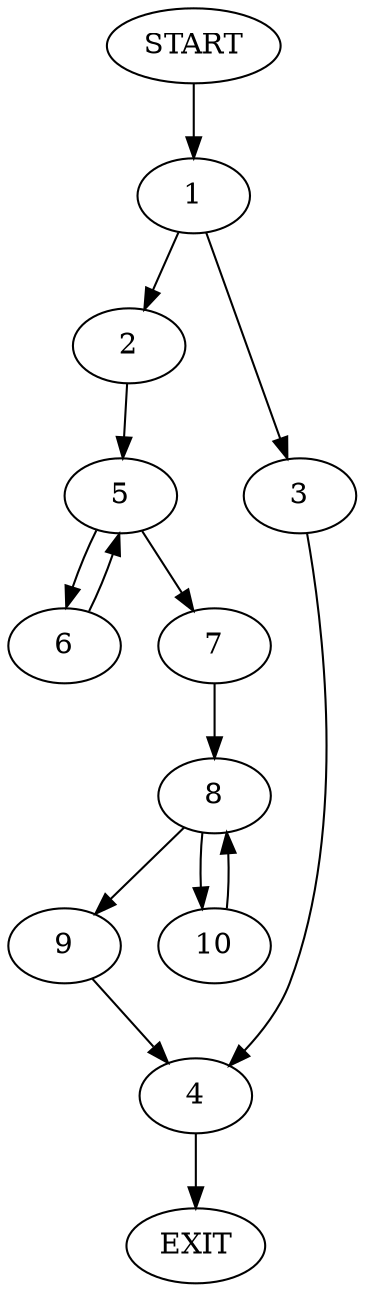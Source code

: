 digraph {
0 [label="START"]
11 [label="EXIT"]
0 -> 1
1 -> 2
1 -> 3
3 -> 4
2 -> 5
4 -> 11
5 -> 6
5 -> 7
6 -> 5
7 -> 8
8 -> 9
8 -> 10
9 -> 4
10 -> 8
}
